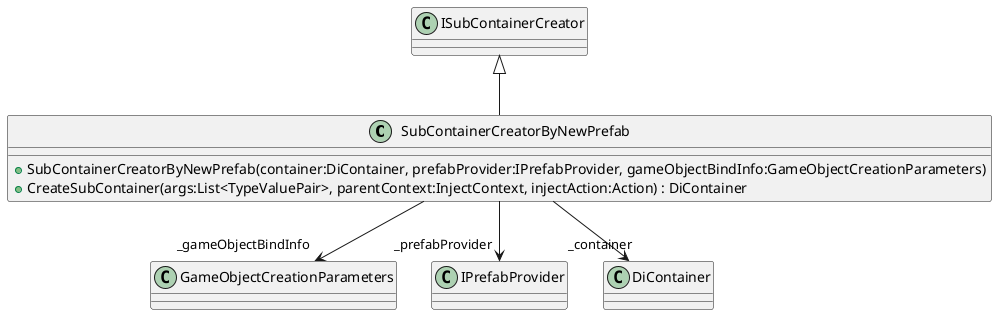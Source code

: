 @startuml
class SubContainerCreatorByNewPrefab {
    + SubContainerCreatorByNewPrefab(container:DiContainer, prefabProvider:IPrefabProvider, gameObjectBindInfo:GameObjectCreationParameters)
    + CreateSubContainer(args:List<TypeValuePair>, parentContext:InjectContext, injectAction:Action) : DiContainer
}
ISubContainerCreator <|-- SubContainerCreatorByNewPrefab
SubContainerCreatorByNewPrefab --> "_gameObjectBindInfo" GameObjectCreationParameters
SubContainerCreatorByNewPrefab --> "_prefabProvider" IPrefabProvider
SubContainerCreatorByNewPrefab --> "_container" DiContainer
@enduml
